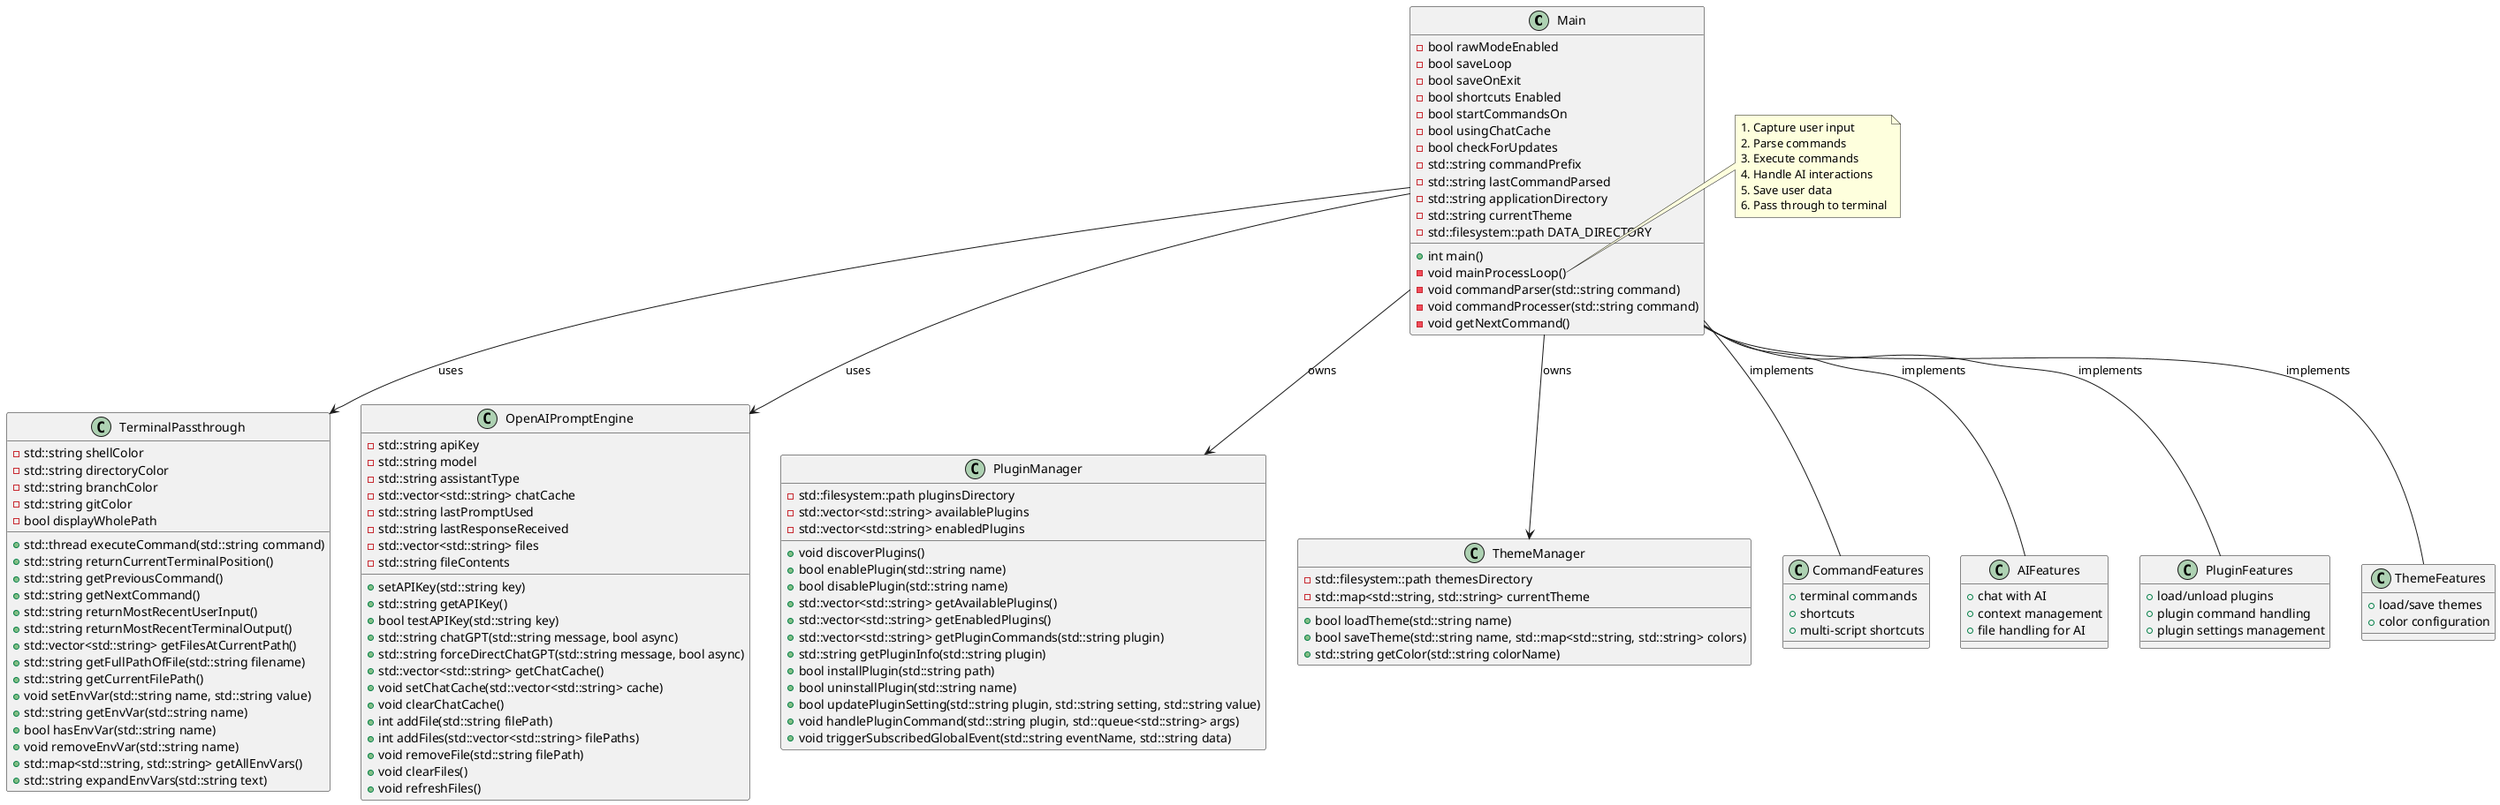 @startuml DevToolsTerminal

' Main classes and components
class Main {
  ' Global variables
  -bool rawModeEnabled
  -bool saveLoop
  -bool saveOnExit
  -bool shortcuts Enabled
  -bool startCommandsOn
  -bool usingChatCache
  -bool checkForUpdates
  -std::string commandPrefix
  -std::string lastCommandParsed
  -std::string applicationDirectory
  -std::string currentTheme
  -std::filesystem::path DATA_DIRECTORY
  ' Methods
  +int main()
  -void mainProcessLoop()
  -void commandParser(std::string command)
  -void commandProcesser(std::string command)
  -void getNextCommand()
}

class TerminalPassthrough {
  -std::string shellColor
  -std::string directoryColor
  -std::string branchColor
  -std::string gitColor
  -bool displayWholePath
  +std::thread executeCommand(std::string command)
  +std::string returnCurrentTerminalPosition()
  +std::string getPreviousCommand()
  +std::string getNextCommand()
  +std::string returnMostRecentUserInput()
  +std::string returnMostRecentTerminalOutput()
  +std::vector<std::string> getFilesAtCurrentPath()
  +std::string getFullPathOfFile(std::string filename)
  +std::string getCurrentFilePath()
  +void setEnvVar(std::string name, std::string value)
  +std::string getEnvVar(std::string name)
  +bool hasEnvVar(std::string name)
  +void removeEnvVar(std::string name)
  +std::map<std::string, std::string> getAllEnvVars()
  +std::string expandEnvVars(std::string text)
}

class OpenAIPromptEngine {
  -std::string apiKey
  -std::string model
  -std::string assistantType
  -std::vector<std::string> chatCache
  -std::string lastPromptUsed
  -std::string lastResponseReceived
  -std::vector<std::string> files
  -std::string fileContents
  +setAPIKey(std::string key)
  +std::string getAPIKey()
  +bool testAPIKey(std::string key)
  +std::string chatGPT(std::string message, bool async)
  +std::string forceDirectChatGPT(std::string message, bool async)
  +std::vector<std::string> getChatCache()
  +void setChatCache(std::vector<std::string> cache)
  +void clearChatCache()
  +int addFile(std::string filePath)
  +int addFiles(std::vector<std::string> filePaths)
  +void removeFile(std::string filePath)
  +void clearFiles()
  +void refreshFiles()
}

class PluginManager {
  -std::filesystem::path pluginsDirectory
  -std::vector<std::string> availablePlugins
  -std::vector<std::string> enabledPlugins
  +void discoverPlugins()
  +bool enablePlugin(std::string name)
  +bool disablePlugin(std::string name)
  +std::vector<std::string> getAvailablePlugins()
  +std::vector<std::string> getEnabledPlugins()
  +std::vector<std::string> getPluginCommands(std::string plugin)
  +std::string getPluginInfo(std::string plugin)
  +bool installPlugin(std::string path)
  +bool uninstallPlugin(std::string name)
  +bool updatePluginSetting(std::string plugin, std::string setting, std::string value)
  +void handlePluginCommand(std::string plugin, std::queue<std::string> args)
  +void triggerSubscribedGlobalEvent(std::string eventName, std::string data)
}

class ThemeManager {
  -std::filesystem::path themesDirectory
  -std::map<std::string, std::string> currentTheme
  +bool loadTheme(std::string name)
  +bool saveTheme(std::string name, std::map<std::string, std::string> colors)
  +std::string getColor(std::string colorName)
}

' Relationships
Main --> TerminalPassthrough : uses
Main --> OpenAIPromptEngine : uses
Main --> PluginManager : owns
Main --> ThemeManager : owns

' Command processing flow
note right of Main::mainProcessLoop
  1. Capture user input
  2. Parse commands
  3. Execute commands
  4. Handle AI interactions
  5. Save user data
  6. Pass through to terminal
end note

' Feature categories
together {
  class CommandFeatures {
    ' Command-related functionalities 
    + terminal commands
    + shortcuts
    + multi-script shortcuts
  }

  class AIFeatures {
    ' AI-related functionalities
    + chat with AI
    + context management
    + file handling for AI
  }
  
  class PluginFeatures {
    ' Plugin-related functionalities
    + load/unload plugins
    + plugin command handling
    + plugin settings management
  }
  
  class ThemeFeatures {
    ' Theme-related functionalities
    + load/save themes
    + color configuration
  }
}

' These are logical groupings, not actual classes
Main -- CommandFeatures : implements
Main -- AIFeatures : implements
Main -- PluginFeatures : implements
Main -- ThemeFeatures : implements

@enduml
